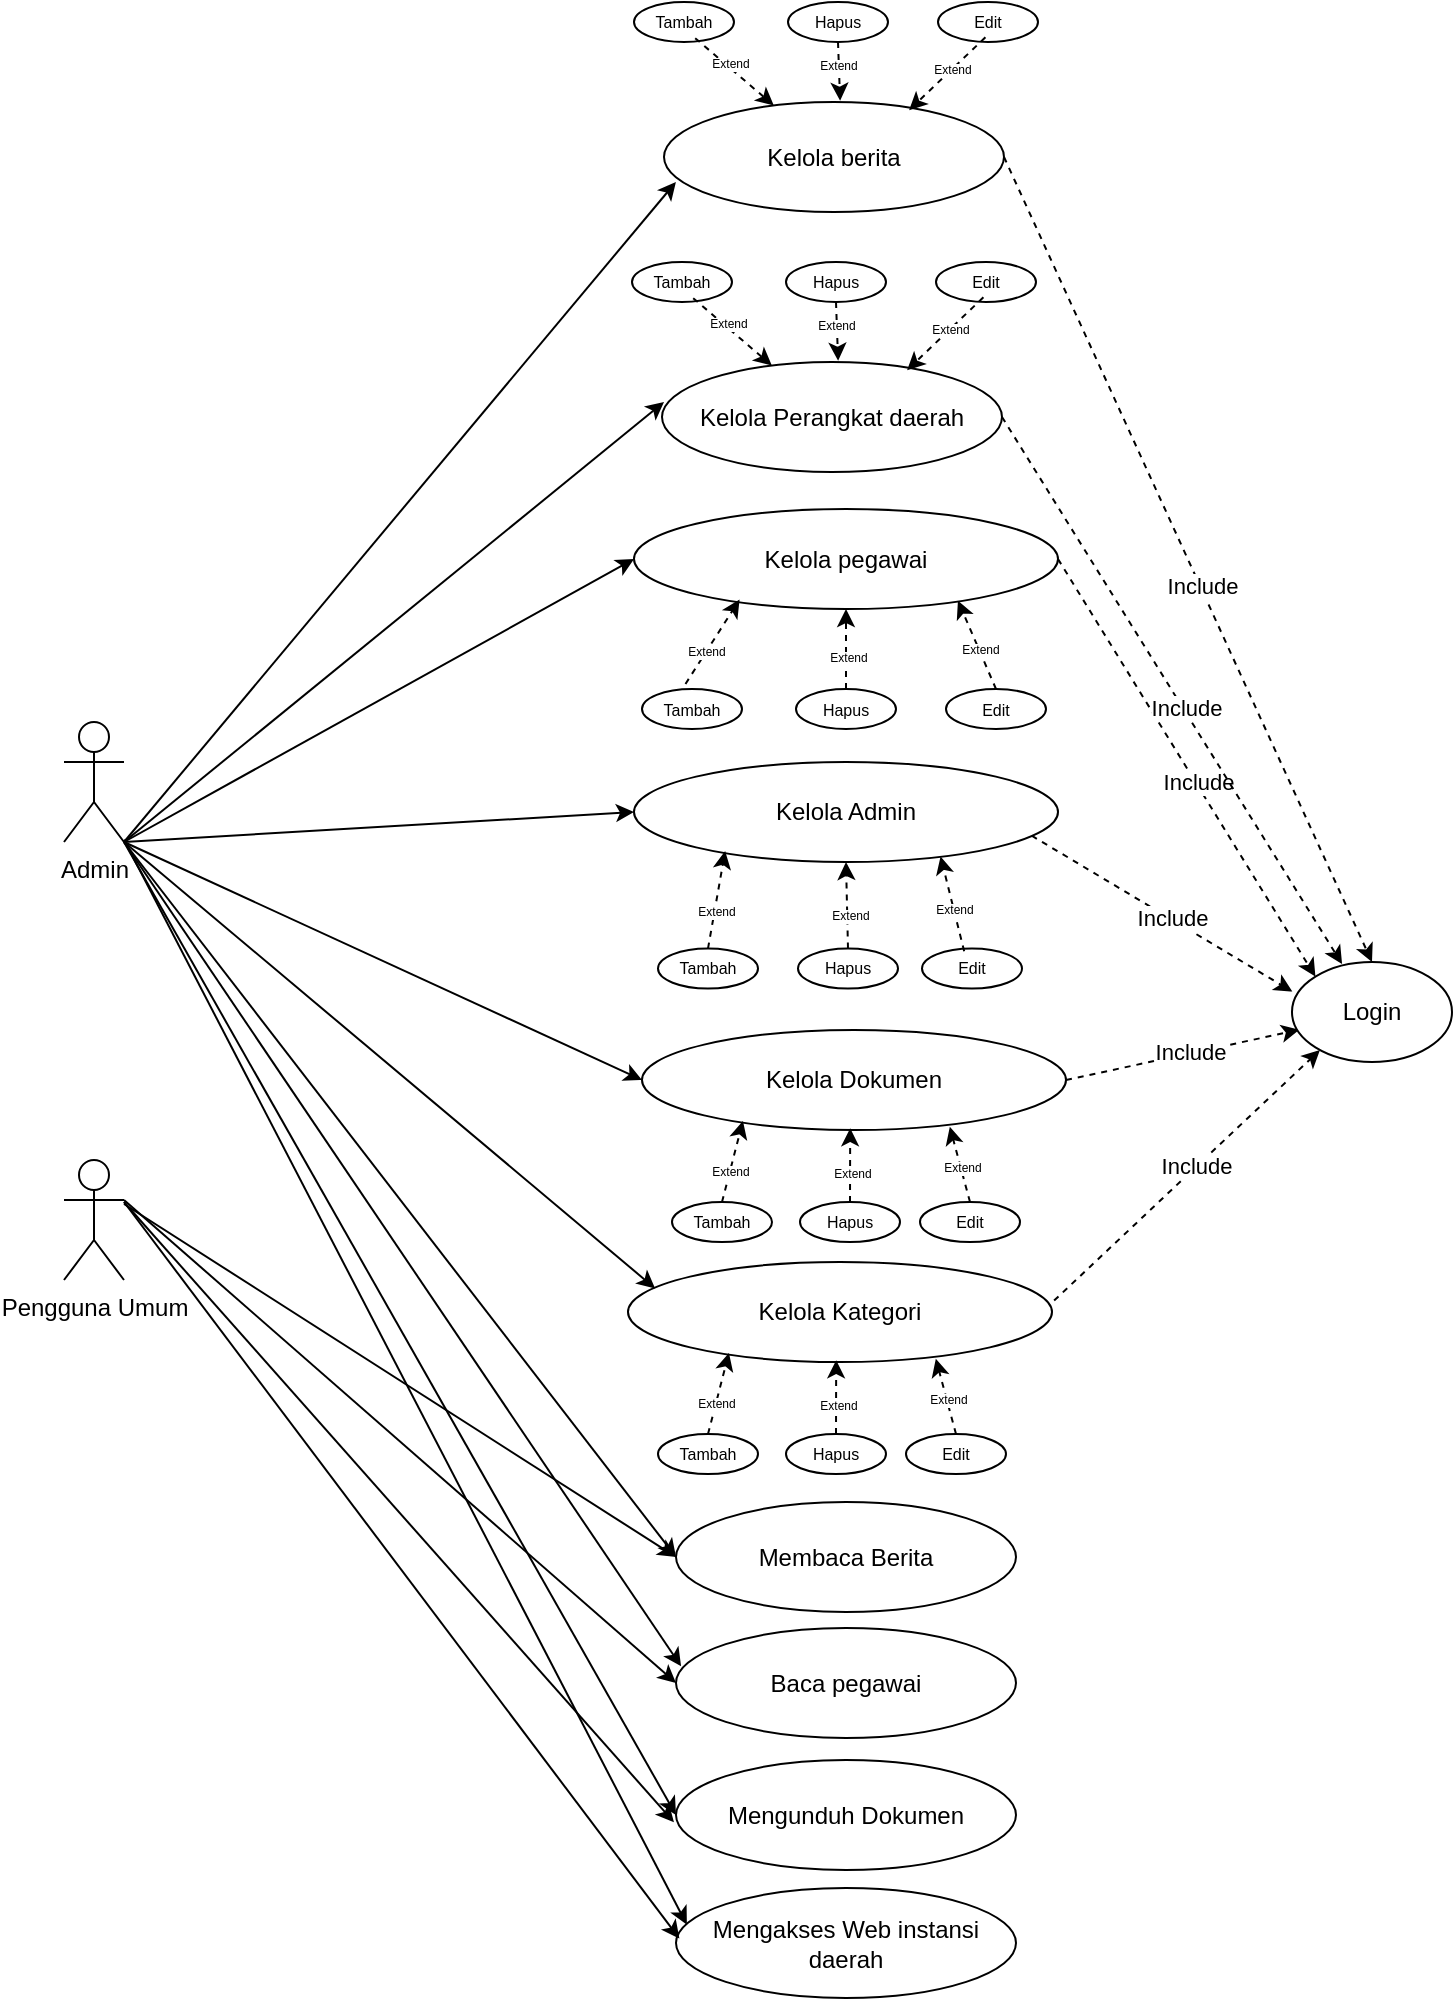 <mxfile version="25.0.3">
  <diagram name="Halaman-1" id="a5erM-GR11yOrh0IN9mk">
    <mxGraphModel dx="2587" dy="2069" grid="1" gridSize="10" guides="1" tooltips="1" connect="1" arrows="1" fold="1" page="1" pageScale="1" pageWidth="827" pageHeight="1169" math="0" shadow="0">
      <root>
        <mxCell id="0" />
        <mxCell id="1" parent="0" />
        <object label="&lt;div&gt;Admin&lt;/div&gt;" Admin="&#xa;admin" id="lwmFoWbSINQqM__bLWnS-1">
          <mxCell style="shape=umlActor;verticalLabelPosition=bottom;verticalAlign=top;html=1;outlineConnect=0;" parent="1" vertex="1">
            <mxGeometry x="-200" y="-800" width="30" height="60" as="geometry" />
          </mxCell>
        </object>
        <mxCell id="lwmFoWbSINQqM__bLWnS-3" value="Pengguna Umum" style="shape=umlActor;verticalLabelPosition=bottom;verticalAlign=top;html=1;outlineConnect=0;" parent="1" vertex="1">
          <mxGeometry x="-200" y="-581" width="30" height="60" as="geometry" />
        </mxCell>
        <mxCell id="lwmFoWbSINQqM__bLWnS-8" value="Membaca Berita" style="ellipse;whiteSpace=wrap;html=1;" parent="1" vertex="1">
          <mxGeometry x="106" y="-410" width="170" height="55" as="geometry" />
        </mxCell>
        <mxCell id="lwmFoWbSINQqM__bLWnS-9" value="Baca pegawai" style="ellipse;whiteSpace=wrap;html=1;" parent="1" vertex="1">
          <mxGeometry x="106" y="-347" width="170" height="55" as="geometry" />
        </mxCell>
        <mxCell id="lwmFoWbSINQqM__bLWnS-10" value="Mengunduh Dokumen" style="ellipse;whiteSpace=wrap;html=1;" parent="1" vertex="1">
          <mxGeometry x="106" y="-281" width="170" height="55" as="geometry" />
        </mxCell>
        <mxCell id="lwmFoWbSINQqM__bLWnS-11" value="Mengakses Web instansi daerah" style="ellipse;whiteSpace=wrap;html=1;" parent="1" vertex="1">
          <mxGeometry x="106" y="-217" width="170" height="55" as="geometry" />
        </mxCell>
        <mxCell id="lwmFoWbSINQqM__bLWnS-45" value="" style="group" parent="1" vertex="1" connectable="0">
          <mxGeometry x="79" y="-790" width="218" height="130" as="geometry" />
        </mxCell>
        <mxCell id="lwmFoWbSINQqM__bLWnS-33" value="&lt;div&gt;Kelola Admin&lt;/div&gt;" style="ellipse;whiteSpace=wrap;html=1;" parent="lwmFoWbSINQqM__bLWnS-45" vertex="1">
          <mxGeometry x="6" y="10" width="212" height="50" as="geometry" />
        </mxCell>
        <mxCell id="lwmFoWbSINQqM__bLWnS-24" value="Tambah" style="ellipse;whiteSpace=wrap;html=1;fontSize=8;" parent="lwmFoWbSINQqM__bLWnS-45" vertex="1">
          <mxGeometry x="18" y="103.28" width="50" height="20" as="geometry" />
        </mxCell>
        <mxCell id="lwmFoWbSINQqM__bLWnS-25" value="Hapus" style="ellipse;whiteSpace=wrap;html=1;fontSize=8;" parent="lwmFoWbSINQqM__bLWnS-45" vertex="1">
          <mxGeometry x="88" y="103.28" width="50" height="20" as="geometry" />
        </mxCell>
        <mxCell id="lwmFoWbSINQqM__bLWnS-26" value="Edit" style="ellipse;whiteSpace=wrap;html=1;fontSize=8;" parent="lwmFoWbSINQqM__bLWnS-45" vertex="1">
          <mxGeometry x="150" y="103.28" width="50" height="20" as="geometry" />
        </mxCell>
        <mxCell id="lwmFoWbSINQqM__bLWnS-37" value="" style="endArrow=classic;html=1;rounded=0;dashed=1;entryX=0.215;entryY=0.89;entryDx=0;entryDy=0;entryPerimeter=0;exitX=0.5;exitY=0;exitDx=0;exitDy=0;" parent="lwmFoWbSINQqM__bLWnS-45" source="lwmFoWbSINQqM__bLWnS-24" target="lwmFoWbSINQqM__bLWnS-33" edge="1">
          <mxGeometry width="50" height="50" relative="1" as="geometry">
            <mxPoint x="47" y="130" as="sourcePoint" />
            <mxPoint x="57" y="90" as="targetPoint" />
          </mxGeometry>
        </mxCell>
        <mxCell id="lwmFoWbSINQqM__bLWnS-38" value="Extend" style="edgeLabel;html=1;align=center;verticalAlign=middle;resizable=0;points=[];fontSize=6;" parent="lwmFoWbSINQqM__bLWnS-37" vertex="1" connectable="0">
          <mxGeometry x="-0.234" y="1" relative="1" as="geometry">
            <mxPoint x="1" as="offset" />
          </mxGeometry>
        </mxCell>
        <mxCell id="lwmFoWbSINQqM__bLWnS-39" value="" style="endArrow=classic;html=1;rounded=0;exitX=0.5;exitY=0;exitDx=0;exitDy=0;entryX=0.5;entryY=1;entryDx=0;entryDy=0;dashed=1;" parent="lwmFoWbSINQqM__bLWnS-45" source="lwmFoWbSINQqM__bLWnS-25" target="lwmFoWbSINQqM__bLWnS-33" edge="1">
          <mxGeometry width="50" height="50" relative="1" as="geometry">
            <mxPoint x="112.73" y="127" as="sourcePoint" />
            <mxPoint x="112.73" y="87" as="targetPoint" />
          </mxGeometry>
        </mxCell>
        <mxCell id="lwmFoWbSINQqM__bLWnS-40" value="Extend" style="edgeLabel;html=1;align=center;verticalAlign=middle;resizable=0;points=[];fontSize=6;" parent="lwmFoWbSINQqM__bLWnS-39" vertex="1" connectable="0">
          <mxGeometry x="-0.206" y="-1" relative="1" as="geometry">
            <mxPoint as="offset" />
          </mxGeometry>
        </mxCell>
        <mxCell id="lwmFoWbSINQqM__bLWnS-41" value="" style="endArrow=classic;html=1;rounded=0;entryX=0.723;entryY=0.944;entryDx=0;entryDy=0;entryPerimeter=0;dashed=1;exitX=0.422;exitY=0.068;exitDx=0;exitDy=0;exitPerimeter=0;" parent="lwmFoWbSINQqM__bLWnS-45" source="lwmFoWbSINQqM__bLWnS-26" target="lwmFoWbSINQqM__bLWnS-33" edge="1">
          <mxGeometry width="50" height="50" relative="1" as="geometry">
            <mxPoint x="167" y="130" as="sourcePoint" />
            <mxPoint x="180.95" y="87" as="targetPoint" />
          </mxGeometry>
        </mxCell>
        <mxCell id="lwmFoWbSINQqM__bLWnS-42" value="Extend" style="edgeLabel;html=1;align=center;verticalAlign=middle;resizable=0;points=[];fontSize=6;" parent="lwmFoWbSINQqM__bLWnS-41" vertex="1" connectable="0">
          <mxGeometry x="-0.092" relative="1" as="geometry">
            <mxPoint as="offset" />
          </mxGeometry>
        </mxCell>
        <mxCell id="lwmFoWbSINQqM__bLWnS-58" value="" style="endArrow=classic;html=1;rounded=0;entryX=0.035;entryY=0.727;entryDx=0;entryDy=0;exitX=1;exitY=1;exitDx=0;exitDy=0;exitPerimeter=0;entryPerimeter=0;" parent="1" source="lwmFoWbSINQqM__bLWnS-1" target="lwmFoWbSINQqM__bLWnS-4" edge="1">
          <mxGeometry width="50" height="50" relative="1" as="geometry">
            <mxPoint x="-170" y="-772" as="sourcePoint" />
            <mxPoint x="102.0" y="-924.5" as="targetPoint" />
          </mxGeometry>
        </mxCell>
        <mxCell id="lwmFoWbSINQqM__bLWnS-59" value="" style="endArrow=classic;html=1;rounded=0;entryX=0;entryY=0.5;entryDx=0;entryDy=0;" parent="1" target="lwmFoWbSINQqM__bLWnS-23" edge="1">
          <mxGeometry width="50" height="50" relative="1" as="geometry">
            <mxPoint x="-170" y="-740" as="sourcePoint" />
            <mxPoint x="80" y="-800" as="targetPoint" />
          </mxGeometry>
        </mxCell>
        <mxCell id="lwmFoWbSINQqM__bLWnS-61" value="" style="endArrow=classic;html=1;rounded=0;entryX=0;entryY=0.5;entryDx=0;entryDy=0;exitX=1;exitY=1;exitDx=0;exitDy=0;exitPerimeter=0;" parent="1" source="lwmFoWbSINQqM__bLWnS-1" target="lwmFoWbSINQqM__bLWnS-33" edge="1">
          <mxGeometry width="50" height="50" relative="1" as="geometry">
            <mxPoint x="-160" y="-762" as="sourcePoint" />
            <mxPoint x="112.0" y="-914.5" as="targetPoint" />
          </mxGeometry>
        </mxCell>
        <mxCell id="lwmFoWbSINQqM__bLWnS-62" value="" style="endArrow=classic;html=1;rounded=0;entryX=0;entryY=0.5;entryDx=0;entryDy=0;" parent="1" target="lwmFoWbSINQqM__bLWnS-47" edge="1">
          <mxGeometry width="50" height="50" relative="1" as="geometry">
            <mxPoint x="-170" y="-740" as="sourcePoint" />
            <mxPoint x="132" y="-892" as="targetPoint" />
          </mxGeometry>
        </mxCell>
        <mxCell id="lwmFoWbSINQqM__bLWnS-63" value="" style="endArrow=classic;html=1;rounded=0;entryX=0;entryY=0.5;entryDx=0;entryDy=0;exitX=1;exitY=1;exitDx=0;exitDy=0;exitPerimeter=0;" parent="1" source="lwmFoWbSINQqM__bLWnS-1" target="lwmFoWbSINQqM__bLWnS-8" edge="1">
          <mxGeometry width="50" height="50" relative="1" as="geometry">
            <mxPoint x="-130" y="-738" as="sourcePoint" />
            <mxPoint x="142" y="-882" as="targetPoint" />
          </mxGeometry>
        </mxCell>
        <mxCell id="lwmFoWbSINQqM__bLWnS-64" value="" style="endArrow=classic;html=1;rounded=0;entryX=0.015;entryY=0.348;entryDx=0;entryDy=0;entryPerimeter=0;exitX=1;exitY=1;exitDx=0;exitDy=0;exitPerimeter=0;" parent="1" source="lwmFoWbSINQqM__bLWnS-1" target="lwmFoWbSINQqM__bLWnS-9" edge="1">
          <mxGeometry width="50" height="50" relative="1" as="geometry">
            <mxPoint x="-120" y="-728" as="sourcePoint" />
            <mxPoint x="152" y="-872" as="targetPoint" />
          </mxGeometry>
        </mxCell>
        <mxCell id="lwmFoWbSINQqM__bLWnS-65" value="" style="endArrow=classic;html=1;rounded=0;entryX=0;entryY=0.5;entryDx=0;entryDy=0;exitX=1;exitY=1;exitDx=0;exitDy=0;exitPerimeter=0;" parent="1" source="lwmFoWbSINQqM__bLWnS-1" target="lwmFoWbSINQqM__bLWnS-10" edge="1">
          <mxGeometry width="50" height="50" relative="1" as="geometry">
            <mxPoint x="-110" y="-718" as="sourcePoint" />
            <mxPoint x="162" y="-862" as="targetPoint" />
          </mxGeometry>
        </mxCell>
        <mxCell id="lwmFoWbSINQqM__bLWnS-66" value="" style="endArrow=classic;html=1;rounded=0;entryX=0.032;entryY=0.334;entryDx=0;entryDy=0;entryPerimeter=0;" parent="1" source="lwmFoWbSINQqM__bLWnS-1" target="lwmFoWbSINQqM__bLWnS-11" edge="1">
          <mxGeometry width="50" height="50" relative="1" as="geometry">
            <mxPoint x="-100" y="-708" as="sourcePoint" />
            <mxPoint x="172" y="-852" as="targetPoint" />
          </mxGeometry>
        </mxCell>
        <mxCell id="lwmFoWbSINQqM__bLWnS-69" value="" style="endArrow=classic;html=1;rounded=0;entryX=0;entryY=0.5;entryDx=0;entryDy=0;" parent="1" target="lwmFoWbSINQqM__bLWnS-8" edge="1">
          <mxGeometry width="50" height="50" relative="1" as="geometry">
            <mxPoint x="-170" y="-559" as="sourcePoint" />
            <mxPoint x="-120" y="-609" as="targetPoint" />
          </mxGeometry>
        </mxCell>
        <mxCell id="lwmFoWbSINQqM__bLWnS-71" value="" style="endArrow=classic;html=1;rounded=0;exitX=1;exitY=0.333;exitDx=0;exitDy=0;exitPerimeter=0;entryX=0;entryY=0.5;entryDx=0;entryDy=0;" parent="1" source="lwmFoWbSINQqM__bLWnS-3" target="lwmFoWbSINQqM__bLWnS-9" edge="1">
          <mxGeometry width="50" height="50" relative="1" as="geometry">
            <mxPoint x="-160" y="-549" as="sourcePoint" />
            <mxPoint x="100" y="-390" as="targetPoint" />
          </mxGeometry>
        </mxCell>
        <mxCell id="lwmFoWbSINQqM__bLWnS-73" value="" style="endArrow=classic;html=1;rounded=0;entryX=-0.006;entryY=0.565;entryDx=0;entryDy=0;entryPerimeter=0;" parent="1" target="lwmFoWbSINQqM__bLWnS-10" edge="1">
          <mxGeometry width="50" height="50" relative="1" as="geometry">
            <mxPoint x="-170" y="-560" as="sourcePoint" />
            <mxPoint x="116" y="-381" as="targetPoint" />
          </mxGeometry>
        </mxCell>
        <mxCell id="lwmFoWbSINQqM__bLWnS-74" value="" style="endArrow=classic;html=1;rounded=0;entryX=0.01;entryY=0.46;entryDx=0;entryDy=0;entryPerimeter=0;" parent="1" target="lwmFoWbSINQqM__bLWnS-11" edge="1">
          <mxGeometry width="50" height="50" relative="1" as="geometry">
            <mxPoint x="-170" y="-560" as="sourcePoint" />
            <mxPoint x="115" y="-228" as="targetPoint" />
          </mxGeometry>
        </mxCell>
        <mxCell id="lwmFoWbSINQqM__bLWnS-80" value="" style="endArrow=classic;html=1;rounded=0;exitX=1;exitY=0.5;exitDx=0;exitDy=0;dashed=1;entryX=0.5;entryY=0;entryDx=0;entryDy=0;" parent="1" source="lwmFoWbSINQqM__bLWnS-4" target="jKPOHshXZCHA1gt1ZA44-2" edge="1">
          <mxGeometry width="50" height="50" relative="1" as="geometry">
            <mxPoint x="270" y="-760" as="sourcePoint" />
            <mxPoint x="500" y="-560" as="targetPoint" />
          </mxGeometry>
        </mxCell>
        <mxCell id="lwmFoWbSINQqM__bLWnS-81" value="Include" style="edgeLabel;html=1;align=center;verticalAlign=middle;resizable=0;points=[];" parent="lwmFoWbSINQqM__bLWnS-80" vertex="1" connectable="0">
          <mxGeometry x="0.067" y="1" relative="1" as="geometry">
            <mxPoint as="offset" />
          </mxGeometry>
        </mxCell>
        <mxCell id="lwmFoWbSINQqM__bLWnS-82" value="" style="endArrow=classic;html=1;rounded=0;exitX=1;exitY=0.5;exitDx=0;exitDy=0;dashed=1;entryX=0;entryY=0;entryDx=0;entryDy=0;" parent="1" source="lwmFoWbSINQqM__bLWnS-23" target="jKPOHshXZCHA1gt1ZA44-2" edge="1">
          <mxGeometry width="50" height="50" relative="1" as="geometry">
            <mxPoint x="282" y="-912" as="sourcePoint" />
            <mxPoint x="460" y="-541.44" as="targetPoint" />
          </mxGeometry>
        </mxCell>
        <mxCell id="lwmFoWbSINQqM__bLWnS-83" value="Include" style="edgeLabel;html=1;align=center;verticalAlign=middle;resizable=0;points=[];" parent="lwmFoWbSINQqM__bLWnS-82" vertex="1" connectable="0">
          <mxGeometry x="0.067" y="1" relative="1" as="geometry">
            <mxPoint as="offset" />
          </mxGeometry>
        </mxCell>
        <mxCell id="lwmFoWbSINQqM__bLWnS-84" value="" style="endArrow=classic;html=1;rounded=0;entryX=0.002;entryY=0.296;entryDx=0;entryDy=0;exitX=0.938;exitY=0.737;exitDx=0;exitDy=0;dashed=1;entryPerimeter=0;exitPerimeter=0;" parent="1" source="lwmFoWbSINQqM__bLWnS-33" target="jKPOHshXZCHA1gt1ZA44-2" edge="1">
          <mxGeometry width="50" height="50" relative="1" as="geometry">
            <mxPoint x="282.0" y="-690" as="sourcePoint" />
            <mxPoint x="457.862" y="-538.317" as="targetPoint" />
          </mxGeometry>
        </mxCell>
        <mxCell id="lwmFoWbSINQqM__bLWnS-85" value="Include" style="edgeLabel;html=1;align=center;verticalAlign=middle;resizable=0;points=[];" parent="lwmFoWbSINQqM__bLWnS-84" vertex="1" connectable="0">
          <mxGeometry x="0.067" y="1" relative="1" as="geometry">
            <mxPoint as="offset" />
          </mxGeometry>
        </mxCell>
        <mxCell id="lwmFoWbSINQqM__bLWnS-86" value="" style="endArrow=classic;html=1;rounded=0;entryX=0.046;entryY=0.678;entryDx=0;entryDy=0;exitX=1;exitY=0.5;exitDx=0;exitDy=0;dashed=1;entryPerimeter=0;" parent="1" source="lwmFoWbSINQqM__bLWnS-47" target="jKPOHshXZCHA1gt1ZA44-2" edge="1">
          <mxGeometry width="50" height="50" relative="1" as="geometry">
            <mxPoint x="287.0" y="-557.12" as="sourcePoint" />
            <mxPoint x="467.011" y="-532.24" as="targetPoint" />
          </mxGeometry>
        </mxCell>
        <mxCell id="lwmFoWbSINQqM__bLWnS-87" value="Include" style="edgeLabel;html=1;align=center;verticalAlign=middle;resizable=0;points=[];" parent="lwmFoWbSINQqM__bLWnS-86" vertex="1" connectable="0">
          <mxGeometry x="0.067" y="1" relative="1" as="geometry">
            <mxPoint as="offset" />
          </mxGeometry>
        </mxCell>
        <mxCell id="lwmFoWbSINQqM__bLWnS-4" value="Kelola berita" style="ellipse;whiteSpace=wrap;html=1;" parent="1" vertex="1">
          <mxGeometry x="100" y="-1110" width="170" height="55" as="geometry" />
        </mxCell>
        <mxCell id="lwmFoWbSINQqM__bLWnS-13" value="Tambah" style="ellipse;whiteSpace=wrap;html=1;fontSize=8;" parent="1" vertex="1">
          <mxGeometry x="85" y="-1160" width="50" height="20" as="geometry" />
        </mxCell>
        <mxCell id="lwmFoWbSINQqM__bLWnS-14" value="Hapus" style="ellipse;whiteSpace=wrap;html=1;fontSize=8;" parent="1" vertex="1">
          <mxGeometry x="162" y="-1160" width="50" height="20" as="geometry" />
        </mxCell>
        <mxCell id="lwmFoWbSINQqM__bLWnS-15" value="Edit" style="ellipse;whiteSpace=wrap;html=1;fontSize=8;" parent="1" vertex="1">
          <mxGeometry x="237" y="-1160" width="50" height="20" as="geometry" />
        </mxCell>
        <mxCell id="lwmFoWbSINQqM__bLWnS-17" value="" style="endArrow=classic;html=1;rounded=0;dashed=1;exitX=0.612;exitY=0.904;exitDx=0;exitDy=0;exitPerimeter=0;" parent="1" source="lwmFoWbSINQqM__bLWnS-13" target="lwmFoWbSINQqM__bLWnS-4" edge="1">
          <mxGeometry width="50" height="50" relative="1" as="geometry">
            <mxPoint x="140" y="-1120" as="sourcePoint" />
            <mxPoint x="123" y="-1130" as="targetPoint" />
          </mxGeometry>
        </mxCell>
        <mxCell id="lwmFoWbSINQqM__bLWnS-20" value="Extend" style="edgeLabel;html=1;align=center;verticalAlign=middle;resizable=0;points=[];fontSize=6;" parent="lwmFoWbSINQqM__bLWnS-17" vertex="1" connectable="0">
          <mxGeometry x="-0.234" y="1" relative="1" as="geometry">
            <mxPoint x="1" as="offset" />
          </mxGeometry>
        </mxCell>
        <mxCell id="lwmFoWbSINQqM__bLWnS-18" value="" style="endArrow=classic;html=1;rounded=0;exitX=0.5;exitY=1;exitDx=0;exitDy=0;dashed=1;entryX=0.518;entryY=-0.012;entryDx=0;entryDy=0;entryPerimeter=0;" parent="1" source="lwmFoWbSINQqM__bLWnS-14" target="lwmFoWbSINQqM__bLWnS-4" edge="1">
          <mxGeometry width="50" height="50" relative="1" as="geometry">
            <mxPoint x="202" y="-1097" as="sourcePoint" />
            <mxPoint x="210" y="-1120" as="targetPoint" />
          </mxGeometry>
        </mxCell>
        <mxCell id="lwmFoWbSINQqM__bLWnS-21" value="Extend" style="edgeLabel;html=1;align=center;verticalAlign=middle;resizable=0;points=[];fontSize=6;" parent="lwmFoWbSINQqM__bLWnS-18" vertex="1" connectable="0">
          <mxGeometry x="-0.206" y="-1" relative="1" as="geometry">
            <mxPoint as="offset" />
          </mxGeometry>
        </mxCell>
        <mxCell id="lwmFoWbSINQqM__bLWnS-19" value="" style="endArrow=classic;html=1;rounded=0;dashed=1;exitX=0.474;exitY=0.883;exitDx=0;exitDy=0;exitPerimeter=0;entryX=0.721;entryY=0.074;entryDx=0;entryDy=0;entryPerimeter=0;" parent="1" source="lwmFoWbSINQqM__bLWnS-15" target="lwmFoWbSINQqM__bLWnS-4" edge="1">
          <mxGeometry width="50" height="50" relative="1" as="geometry">
            <mxPoint x="261.83" y="-1100" as="sourcePoint" />
            <mxPoint x="270" y="-1110" as="targetPoint" />
          </mxGeometry>
        </mxCell>
        <mxCell id="lwmFoWbSINQqM__bLWnS-22" value="Extend" style="edgeLabel;html=1;align=center;verticalAlign=middle;resizable=0;points=[];fontSize=6;" parent="lwmFoWbSINQqM__bLWnS-19" vertex="1" connectable="0">
          <mxGeometry x="-0.092" relative="1" as="geometry">
            <mxPoint as="offset" />
          </mxGeometry>
        </mxCell>
        <mxCell id="lwmFoWbSINQqM__bLWnS-23" value="Kelola pegawai" style="ellipse;whiteSpace=wrap;html=1;" parent="1" vertex="1">
          <mxGeometry x="85" y="-906.49" width="212" height="50" as="geometry" />
        </mxCell>
        <mxCell id="lwmFoWbSINQqM__bLWnS-27" value="" style="endArrow=classic;html=1;rounded=0;dashed=1;exitX=0.435;exitY=-0.127;exitDx=0;exitDy=0;exitPerimeter=0;entryX=0.249;entryY=0.906;entryDx=0;entryDy=0;entryPerimeter=0;" parent="1" source="lwmFoWbSINQqM__bLWnS-34" target="lwmFoWbSINQqM__bLWnS-23" edge="1">
          <mxGeometry width="50" height="50" relative="1" as="geometry">
            <mxPoint x="134" y="-816.49" as="sourcePoint" />
            <mxPoint x="134" y="-916.49" as="targetPoint" />
          </mxGeometry>
        </mxCell>
        <mxCell id="lwmFoWbSINQqM__bLWnS-28" value="Extend" style="edgeLabel;html=1;align=center;verticalAlign=middle;resizable=0;points=[];fontSize=6;" parent="lwmFoWbSINQqM__bLWnS-27" vertex="1" connectable="0">
          <mxGeometry x="-0.234" y="1" relative="1" as="geometry">
            <mxPoint x="1" as="offset" />
          </mxGeometry>
        </mxCell>
        <mxCell id="lwmFoWbSINQqM__bLWnS-29" value="" style="endArrow=classic;html=1;rounded=0;entryX=0.5;entryY=1;entryDx=0;entryDy=0;dashed=1;exitX=0.5;exitY=0;exitDx=0;exitDy=0;" parent="1" source="lwmFoWbSINQqM__bLWnS-35" target="lwmFoWbSINQqM__bLWnS-23" edge="1">
          <mxGeometry width="50" height="50" relative="1" as="geometry">
            <mxPoint x="214" y="-826.49" as="sourcePoint" />
            <mxPoint x="190" y="-916.49" as="targetPoint" />
          </mxGeometry>
        </mxCell>
        <mxCell id="lwmFoWbSINQqM__bLWnS-30" value="Extend" style="edgeLabel;html=1;align=center;verticalAlign=middle;resizable=0;points=[];fontSize=6;" parent="lwmFoWbSINQqM__bLWnS-29" vertex="1" connectable="0">
          <mxGeometry x="-0.206" y="-1" relative="1" as="geometry">
            <mxPoint as="offset" />
          </mxGeometry>
        </mxCell>
        <mxCell id="lwmFoWbSINQqM__bLWnS-31" value="" style="endArrow=classic;html=1;rounded=0;entryX=0.764;entryY=0.917;entryDx=0;entryDy=0;entryPerimeter=0;dashed=1;exitX=0.5;exitY=0;exitDx=0;exitDy=0;" parent="1" source="lwmFoWbSINQqM__bLWnS-36" target="lwmFoWbSINQqM__bLWnS-23" edge="1">
          <mxGeometry width="50" height="50" relative="1" as="geometry">
            <mxPoint x="284" y="-836.49" as="sourcePoint" />
            <mxPoint x="264.83" y="-916.49" as="targetPoint" />
          </mxGeometry>
        </mxCell>
        <mxCell id="lwmFoWbSINQqM__bLWnS-32" value="Extend" style="edgeLabel;html=1;align=center;verticalAlign=middle;resizable=0;points=[];fontSize=6;" parent="lwmFoWbSINQqM__bLWnS-31" vertex="1" connectable="0">
          <mxGeometry x="-0.092" relative="1" as="geometry">
            <mxPoint as="offset" />
          </mxGeometry>
        </mxCell>
        <mxCell id="lwmFoWbSINQqM__bLWnS-34" value="Tambah" style="ellipse;whiteSpace=wrap;html=1;fontSize=8;" parent="1" vertex="1">
          <mxGeometry x="89" y="-816.49" width="50" height="20" as="geometry" />
        </mxCell>
        <mxCell id="lwmFoWbSINQqM__bLWnS-35" value="Hapus" style="ellipse;whiteSpace=wrap;html=1;fontSize=8;" parent="1" vertex="1">
          <mxGeometry x="166" y="-816.49" width="50" height="20" as="geometry" />
        </mxCell>
        <mxCell id="lwmFoWbSINQqM__bLWnS-36" value="Edit" style="ellipse;whiteSpace=wrap;html=1;fontSize=8;" parent="1" vertex="1">
          <mxGeometry x="241" y="-816.49" width="50" height="20" as="geometry" />
        </mxCell>
        <mxCell id="jKPOHshXZCHA1gt1ZA44-2" value="Login" style="ellipse;whiteSpace=wrap;html=1;" parent="1" vertex="1">
          <mxGeometry x="414" y="-680" width="80" height="50" as="geometry" />
        </mxCell>
        <mxCell id="lwmFoWbSINQqM__bLWnS-47" value="Kelola Dokumen" style="ellipse;whiteSpace=wrap;html=1;" parent="1" vertex="1">
          <mxGeometry x="89" y="-646" width="212" height="50" as="geometry" />
        </mxCell>
        <mxCell id="lwmFoWbSINQqM__bLWnS-48" value="Tambah" style="ellipse;whiteSpace=wrap;html=1;fontSize=8;" parent="1" vertex="1">
          <mxGeometry x="104" y="-559.95" width="50" height="20" as="geometry" />
        </mxCell>
        <mxCell id="lwmFoWbSINQqM__bLWnS-49" value="Hapus" style="ellipse;whiteSpace=wrap;html=1;fontSize=8;" parent="1" vertex="1">
          <mxGeometry x="168" y="-559.95" width="50" height="20" as="geometry" />
        </mxCell>
        <mxCell id="lwmFoWbSINQqM__bLWnS-50" value="Edit" style="ellipse;whiteSpace=wrap;html=1;fontSize=8;" parent="1" vertex="1">
          <mxGeometry x="228" y="-559.95" width="50" height="20" as="geometry" />
        </mxCell>
        <mxCell id="lwmFoWbSINQqM__bLWnS-51" value="" style="endArrow=classic;html=1;rounded=0;exitX=0.5;exitY=0;exitDx=0;exitDy=0;dashed=1;entryX=0.238;entryY=0.909;entryDx=0;entryDy=0;entryPerimeter=0;" parent="1" source="lwmFoWbSINQqM__bLWnS-48" target="lwmFoWbSINQqM__bLWnS-47" edge="1">
          <mxGeometry width="50" height="50" relative="1" as="geometry">
            <mxPoint x="138.816" y="-554.6" as="sourcePoint" />
            <mxPoint x="137" y="-596" as="targetPoint" />
          </mxGeometry>
        </mxCell>
        <mxCell id="lwmFoWbSINQqM__bLWnS-52" value="Extend" style="edgeLabel;html=1;align=center;verticalAlign=middle;resizable=0;points=[];fontSize=6;" parent="lwmFoWbSINQqM__bLWnS-51" vertex="1" connectable="0">
          <mxGeometry x="-0.234" y="1" relative="1" as="geometry">
            <mxPoint x="1" as="offset" />
          </mxGeometry>
        </mxCell>
        <mxCell id="lwmFoWbSINQqM__bLWnS-53" value="" style="endArrow=classic;html=1;rounded=0;exitX=0.5;exitY=0;exitDx=0;exitDy=0;entryX=0.491;entryY=0.982;entryDx=0;entryDy=0;entryPerimeter=0;dashed=1;" parent="1" source="lwmFoWbSINQqM__bLWnS-49" target="lwmFoWbSINQqM__bLWnS-47" edge="1">
          <mxGeometry width="50" height="50" relative="1" as="geometry">
            <mxPoint x="188" y="-556" as="sourcePoint" />
            <mxPoint x="188" y="-596" as="targetPoint" />
          </mxGeometry>
        </mxCell>
        <mxCell id="lwmFoWbSINQqM__bLWnS-54" value="Extend" style="edgeLabel;html=1;align=center;verticalAlign=middle;resizable=0;points=[];fontSize=6;" parent="lwmFoWbSINQqM__bLWnS-53" vertex="1" connectable="0">
          <mxGeometry x="-0.206" y="-1" relative="1" as="geometry">
            <mxPoint as="offset" />
          </mxGeometry>
        </mxCell>
        <mxCell id="lwmFoWbSINQqM__bLWnS-55" value="" style="endArrow=classic;html=1;rounded=0;dashed=1;exitX=0.5;exitY=0;exitDx=0;exitDy=0;entryX=0.726;entryY=0.967;entryDx=0;entryDy=0;entryPerimeter=0;" parent="1" source="lwmFoWbSINQqM__bLWnS-50" target="lwmFoWbSINQqM__bLWnS-47" edge="1">
          <mxGeometry width="50" height="50" relative="1" as="geometry">
            <mxPoint x="238.88" y="-553.4" as="sourcePoint" />
            <mxPoint x="262.83" y="-596" as="targetPoint" />
          </mxGeometry>
        </mxCell>
        <mxCell id="lwmFoWbSINQqM__bLWnS-56" value="Extend" style="edgeLabel;html=1;align=center;verticalAlign=middle;resizable=0;points=[];fontSize=6;" parent="lwmFoWbSINQqM__bLWnS-55" vertex="1" connectable="0">
          <mxGeometry x="-0.092" relative="1" as="geometry">
            <mxPoint as="offset" />
          </mxGeometry>
        </mxCell>
        <mxCell id="jKPOHshXZCHA1gt1ZA44-3" value="Kelola Kategori" style="ellipse;whiteSpace=wrap;html=1;" parent="1" vertex="1">
          <mxGeometry x="82" y="-530" width="212" height="50" as="geometry" />
        </mxCell>
        <mxCell id="jKPOHshXZCHA1gt1ZA44-4" value="Tambah" style="ellipse;whiteSpace=wrap;html=1;fontSize=8;" parent="1" vertex="1">
          <mxGeometry x="97" y="-443.95" width="50" height="20" as="geometry" />
        </mxCell>
        <mxCell id="jKPOHshXZCHA1gt1ZA44-5" value="Hapus" style="ellipse;whiteSpace=wrap;html=1;fontSize=8;" parent="1" vertex="1">
          <mxGeometry x="161" y="-443.95" width="50" height="20" as="geometry" />
        </mxCell>
        <mxCell id="jKPOHshXZCHA1gt1ZA44-6" value="Edit" style="ellipse;whiteSpace=wrap;html=1;fontSize=8;" parent="1" vertex="1">
          <mxGeometry x="221" y="-443.95" width="50" height="20" as="geometry" />
        </mxCell>
        <mxCell id="jKPOHshXZCHA1gt1ZA44-7" value="" style="endArrow=classic;html=1;rounded=0;exitX=0.5;exitY=0;exitDx=0;exitDy=0;dashed=1;entryX=0.238;entryY=0.909;entryDx=0;entryDy=0;entryPerimeter=0;" parent="1" source="jKPOHshXZCHA1gt1ZA44-4" target="jKPOHshXZCHA1gt1ZA44-3" edge="1">
          <mxGeometry width="50" height="50" relative="1" as="geometry">
            <mxPoint x="131.816" y="-438.6" as="sourcePoint" />
            <mxPoint x="130" y="-480" as="targetPoint" />
          </mxGeometry>
        </mxCell>
        <mxCell id="jKPOHshXZCHA1gt1ZA44-8" value="Extend" style="edgeLabel;html=1;align=center;verticalAlign=middle;resizable=0;points=[];fontSize=6;" parent="jKPOHshXZCHA1gt1ZA44-7" vertex="1" connectable="0">
          <mxGeometry x="-0.234" y="1" relative="1" as="geometry">
            <mxPoint x="1" as="offset" />
          </mxGeometry>
        </mxCell>
        <mxCell id="jKPOHshXZCHA1gt1ZA44-9" value="" style="endArrow=classic;html=1;rounded=0;exitX=0.5;exitY=0;exitDx=0;exitDy=0;entryX=0.491;entryY=0.982;entryDx=0;entryDy=0;entryPerimeter=0;dashed=1;" parent="1" source="jKPOHshXZCHA1gt1ZA44-5" target="jKPOHshXZCHA1gt1ZA44-3" edge="1">
          <mxGeometry width="50" height="50" relative="1" as="geometry">
            <mxPoint x="181" y="-440" as="sourcePoint" />
            <mxPoint x="181" y="-480" as="targetPoint" />
          </mxGeometry>
        </mxCell>
        <mxCell id="jKPOHshXZCHA1gt1ZA44-10" value="Extend" style="edgeLabel;html=1;align=center;verticalAlign=middle;resizable=0;points=[];fontSize=6;" parent="jKPOHshXZCHA1gt1ZA44-9" vertex="1" connectable="0">
          <mxGeometry x="-0.206" y="-1" relative="1" as="geometry">
            <mxPoint as="offset" />
          </mxGeometry>
        </mxCell>
        <mxCell id="jKPOHshXZCHA1gt1ZA44-11" value="" style="endArrow=classic;html=1;rounded=0;dashed=1;exitX=0.5;exitY=0;exitDx=0;exitDy=0;entryX=0.726;entryY=0.967;entryDx=0;entryDy=0;entryPerimeter=0;" parent="1" source="jKPOHshXZCHA1gt1ZA44-6" target="jKPOHshXZCHA1gt1ZA44-3" edge="1">
          <mxGeometry width="50" height="50" relative="1" as="geometry">
            <mxPoint x="231.88" y="-437.4" as="sourcePoint" />
            <mxPoint x="255.83" y="-480" as="targetPoint" />
          </mxGeometry>
        </mxCell>
        <mxCell id="jKPOHshXZCHA1gt1ZA44-12" value="Extend" style="edgeLabel;html=1;align=center;verticalAlign=middle;resizable=0;points=[];fontSize=6;" parent="jKPOHshXZCHA1gt1ZA44-11" vertex="1" connectable="0">
          <mxGeometry x="-0.092" relative="1" as="geometry">
            <mxPoint as="offset" />
          </mxGeometry>
        </mxCell>
        <mxCell id="jKPOHshXZCHA1gt1ZA44-13" value="" style="endArrow=classic;html=1;rounded=0;entryX=0.064;entryY=0.264;entryDx=0;entryDy=0;entryPerimeter=0;" parent="1" target="jKPOHshXZCHA1gt1ZA44-3" edge="1">
          <mxGeometry width="50" height="50" relative="1" as="geometry">
            <mxPoint x="-170" y="-740" as="sourcePoint" />
            <mxPoint x="99" y="-611" as="targetPoint" />
          </mxGeometry>
        </mxCell>
        <mxCell id="5vhRvFw-0pPphLJ_JUAk-1" value="" style="endArrow=classic;html=1;rounded=0;entryX=0.046;entryY=0.678;entryDx=0;entryDy=0;exitX=1.005;exitY=0.386;exitDx=0;exitDy=0;dashed=1;entryPerimeter=0;exitPerimeter=0;" parent="1" source="jKPOHshXZCHA1gt1ZA44-3" edge="1">
          <mxGeometry width="50" height="50" relative="1" as="geometry">
            <mxPoint x="311" y="-611" as="sourcePoint" />
            <mxPoint x="428" y="-636" as="targetPoint" />
          </mxGeometry>
        </mxCell>
        <mxCell id="5vhRvFw-0pPphLJ_JUAk-2" value="Include" style="edgeLabel;html=1;align=center;verticalAlign=middle;resizable=0;points=[];" parent="5vhRvFw-0pPphLJ_JUAk-1" vertex="1" connectable="0">
          <mxGeometry x="0.067" y="1" relative="1" as="geometry">
            <mxPoint as="offset" />
          </mxGeometry>
        </mxCell>
        <mxCell id="QZ6fX1jaq54-raUYEJay-1" value="Kelola Perangkat daerah" style="ellipse;whiteSpace=wrap;html=1;" vertex="1" parent="1">
          <mxGeometry x="99" y="-980" width="170" height="55" as="geometry" />
        </mxCell>
        <mxCell id="QZ6fX1jaq54-raUYEJay-2" value="Tambah" style="ellipse;whiteSpace=wrap;html=1;fontSize=8;" vertex="1" parent="1">
          <mxGeometry x="84" y="-1030" width="50" height="20" as="geometry" />
        </mxCell>
        <mxCell id="QZ6fX1jaq54-raUYEJay-3" value="Hapus" style="ellipse;whiteSpace=wrap;html=1;fontSize=8;" vertex="1" parent="1">
          <mxGeometry x="161" y="-1030" width="50" height="20" as="geometry" />
        </mxCell>
        <mxCell id="QZ6fX1jaq54-raUYEJay-4" value="Edit" style="ellipse;whiteSpace=wrap;html=1;fontSize=8;" vertex="1" parent="1">
          <mxGeometry x="236" y="-1030" width="50" height="20" as="geometry" />
        </mxCell>
        <mxCell id="QZ6fX1jaq54-raUYEJay-5" value="" style="endArrow=classic;html=1;rounded=0;dashed=1;exitX=0.612;exitY=0.904;exitDx=0;exitDy=0;exitPerimeter=0;" edge="1" source="QZ6fX1jaq54-raUYEJay-2" target="QZ6fX1jaq54-raUYEJay-1" parent="1">
          <mxGeometry width="50" height="50" relative="1" as="geometry">
            <mxPoint x="139" y="-990" as="sourcePoint" />
            <mxPoint x="122" y="-1000" as="targetPoint" />
          </mxGeometry>
        </mxCell>
        <mxCell id="QZ6fX1jaq54-raUYEJay-6" value="Extend" style="edgeLabel;html=1;align=center;verticalAlign=middle;resizable=0;points=[];fontSize=6;" vertex="1" connectable="0" parent="QZ6fX1jaq54-raUYEJay-5">
          <mxGeometry x="-0.234" y="1" relative="1" as="geometry">
            <mxPoint x="1" as="offset" />
          </mxGeometry>
        </mxCell>
        <mxCell id="QZ6fX1jaq54-raUYEJay-7" value="" style="endArrow=classic;html=1;rounded=0;exitX=0.5;exitY=1;exitDx=0;exitDy=0;dashed=1;entryX=0.518;entryY=-0.012;entryDx=0;entryDy=0;entryPerimeter=0;" edge="1" source="QZ6fX1jaq54-raUYEJay-3" target="QZ6fX1jaq54-raUYEJay-1" parent="1">
          <mxGeometry width="50" height="50" relative="1" as="geometry">
            <mxPoint x="201" y="-967" as="sourcePoint" />
            <mxPoint x="209" y="-990" as="targetPoint" />
          </mxGeometry>
        </mxCell>
        <mxCell id="QZ6fX1jaq54-raUYEJay-8" value="Extend" style="edgeLabel;html=1;align=center;verticalAlign=middle;resizable=0;points=[];fontSize=6;" vertex="1" connectable="0" parent="QZ6fX1jaq54-raUYEJay-7">
          <mxGeometry x="-0.206" y="-1" relative="1" as="geometry">
            <mxPoint as="offset" />
          </mxGeometry>
        </mxCell>
        <mxCell id="QZ6fX1jaq54-raUYEJay-9" value="" style="endArrow=classic;html=1;rounded=0;dashed=1;exitX=0.474;exitY=0.883;exitDx=0;exitDy=0;exitPerimeter=0;entryX=0.721;entryY=0.074;entryDx=0;entryDy=0;entryPerimeter=0;" edge="1" source="QZ6fX1jaq54-raUYEJay-4" target="QZ6fX1jaq54-raUYEJay-1" parent="1">
          <mxGeometry width="50" height="50" relative="1" as="geometry">
            <mxPoint x="260.83" y="-970" as="sourcePoint" />
            <mxPoint x="269" y="-980" as="targetPoint" />
          </mxGeometry>
        </mxCell>
        <mxCell id="QZ6fX1jaq54-raUYEJay-10" value="Extend" style="edgeLabel;html=1;align=center;verticalAlign=middle;resizable=0;points=[];fontSize=6;" vertex="1" connectable="0" parent="QZ6fX1jaq54-raUYEJay-9">
          <mxGeometry x="-0.092" relative="1" as="geometry">
            <mxPoint as="offset" />
          </mxGeometry>
        </mxCell>
        <mxCell id="QZ6fX1jaq54-raUYEJay-11" value="" style="endArrow=classic;html=1;rounded=0;entryX=0.006;entryY=0.364;entryDx=0;entryDy=0;entryPerimeter=0;" edge="1" parent="1" target="QZ6fX1jaq54-raUYEJay-1">
          <mxGeometry width="50" height="50" relative="1" as="geometry">
            <mxPoint x="-170" y="-740" as="sourcePoint" />
            <mxPoint x="116" y="-1060" as="targetPoint" />
          </mxGeometry>
        </mxCell>
        <mxCell id="QZ6fX1jaq54-raUYEJay-12" value="" style="endArrow=classic;html=1;rounded=0;exitX=1;exitY=0.5;exitDx=0;exitDy=0;dashed=1;entryX=0.313;entryY=0.02;entryDx=0;entryDy=0;entryPerimeter=0;" edge="1" parent="1" source="QZ6fX1jaq54-raUYEJay-1" target="jKPOHshXZCHA1gt1ZA44-2">
          <mxGeometry width="50" height="50" relative="1" as="geometry">
            <mxPoint x="307" y="-871" as="sourcePoint" />
            <mxPoint x="436" y="-663" as="targetPoint" />
          </mxGeometry>
        </mxCell>
        <mxCell id="QZ6fX1jaq54-raUYEJay-13" value="Include" style="edgeLabel;html=1;align=center;verticalAlign=middle;resizable=0;points=[];" vertex="1" connectable="0" parent="QZ6fX1jaq54-raUYEJay-12">
          <mxGeometry x="0.067" y="1" relative="1" as="geometry">
            <mxPoint as="offset" />
          </mxGeometry>
        </mxCell>
      </root>
    </mxGraphModel>
  </diagram>
</mxfile>
